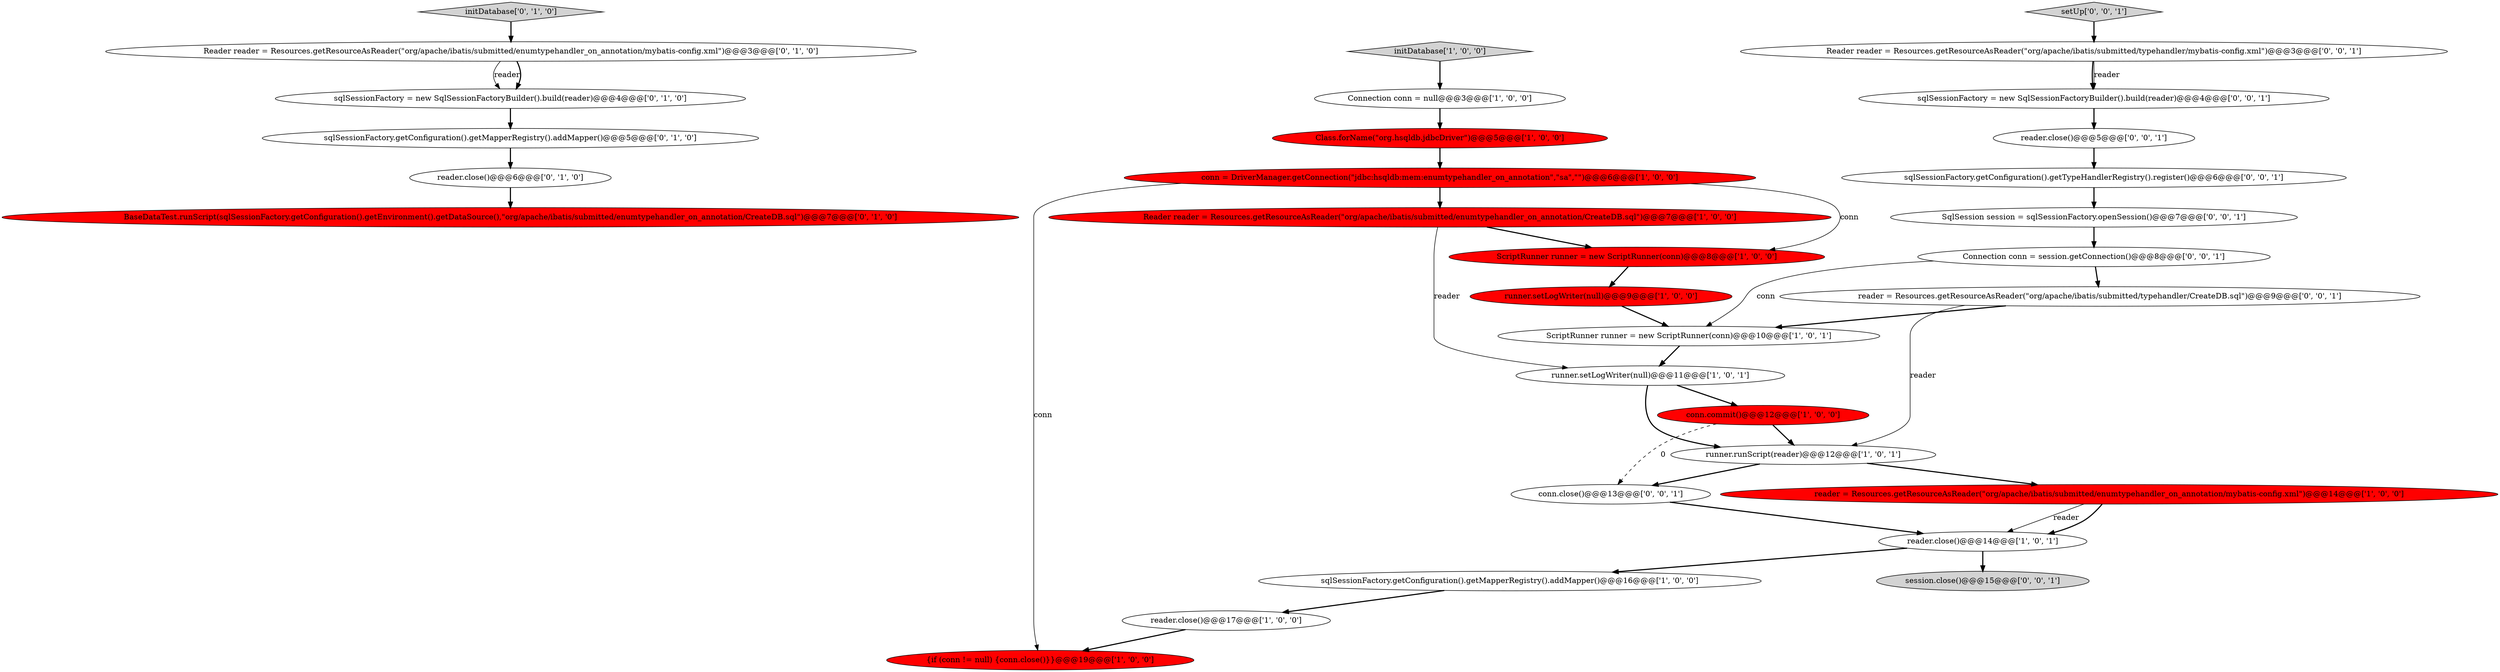 digraph {
20 [style = filled, label = "Reader reader = Resources.getResourceAsReader(\"org/apache/ibatis/submitted/enumtypehandler_on_annotation/mybatis-config.xml\")@@@3@@@['0', '1', '0']", fillcolor = white, shape = ellipse image = "AAA0AAABBB2BBB"];
14 [style = filled, label = "Class.forName(\"org.hsqldb.jdbcDriver\")@@@5@@@['1', '0', '0']", fillcolor = red, shape = ellipse image = "AAA1AAABBB1BBB"];
0 [style = filled, label = "initDatabase['1', '0', '0']", fillcolor = lightgray, shape = diamond image = "AAA0AAABBB1BBB"];
13 [style = filled, label = "reader.close()@@@14@@@['1', '0', '1']", fillcolor = white, shape = ellipse image = "AAA0AAABBB1BBB"];
12 [style = filled, label = "ScriptRunner runner = new ScriptRunner(conn)@@@8@@@['1', '0', '0']", fillcolor = red, shape = ellipse image = "AAA1AAABBB1BBB"];
4 [style = filled, label = "Connection conn = null@@@3@@@['1', '0', '0']", fillcolor = white, shape = ellipse image = "AAA0AAABBB1BBB"];
22 [style = filled, label = "conn.close()@@@13@@@['0', '0', '1']", fillcolor = white, shape = ellipse image = "AAA0AAABBB3BBB"];
24 [style = filled, label = "reader.close()@@@5@@@['0', '0', '1']", fillcolor = white, shape = ellipse image = "AAA0AAABBB3BBB"];
3 [style = filled, label = "reader = Resources.getResourceAsReader(\"org/apache/ibatis/submitted/enumtypehandler_on_annotation/mybatis-config.xml\")@@@14@@@['1', '0', '0']", fillcolor = red, shape = ellipse image = "AAA1AAABBB1BBB"];
30 [style = filled, label = "sqlSessionFactory = new SqlSessionFactoryBuilder().build(reader)@@@4@@@['0', '0', '1']", fillcolor = white, shape = ellipse image = "AAA0AAABBB3BBB"];
9 [style = filled, label = "conn.commit()@@@12@@@['1', '0', '0']", fillcolor = red, shape = ellipse image = "AAA1AAABBB1BBB"];
19 [style = filled, label = "initDatabase['0', '1', '0']", fillcolor = lightgray, shape = diamond image = "AAA0AAABBB2BBB"];
11 [style = filled, label = "runner.runScript(reader)@@@12@@@['1', '0', '1']", fillcolor = white, shape = ellipse image = "AAA0AAABBB1BBB"];
18 [style = filled, label = "sqlSessionFactory = new SqlSessionFactoryBuilder().build(reader)@@@4@@@['0', '1', '0']", fillcolor = white, shape = ellipse image = "AAA0AAABBB2BBB"];
31 [style = filled, label = "session.close()@@@15@@@['0', '0', '1']", fillcolor = lightgray, shape = ellipse image = "AAA0AAABBB3BBB"];
8 [style = filled, label = "ScriptRunner runner = new ScriptRunner(conn)@@@10@@@['1', '0', '1']", fillcolor = white, shape = ellipse image = "AAA0AAABBB1BBB"];
25 [style = filled, label = "Connection conn = session.getConnection()@@@8@@@['0', '0', '1']", fillcolor = white, shape = ellipse image = "AAA0AAABBB3BBB"];
6 [style = filled, label = "{if (conn != null) {conn.close()}}@@@19@@@['1', '0', '0']", fillcolor = red, shape = ellipse image = "AAA1AAABBB1BBB"];
15 [style = filled, label = "reader.close()@@@17@@@['1', '0', '0']", fillcolor = white, shape = ellipse image = "AAA0AAABBB1BBB"];
21 [style = filled, label = "BaseDataTest.runScript(sqlSessionFactory.getConfiguration().getEnvironment().getDataSource(),\"org/apache/ibatis/submitted/enumtypehandler_on_annotation/CreateDB.sql\")@@@7@@@['0', '1', '0']", fillcolor = red, shape = ellipse image = "AAA1AAABBB2BBB"];
28 [style = filled, label = "setUp['0', '0', '1']", fillcolor = lightgray, shape = diamond image = "AAA0AAABBB3BBB"];
29 [style = filled, label = "sqlSessionFactory.getConfiguration().getTypeHandlerRegistry().register()@@@6@@@['0', '0', '1']", fillcolor = white, shape = ellipse image = "AAA0AAABBB3BBB"];
7 [style = filled, label = "sqlSessionFactory.getConfiguration().getMapperRegistry().addMapper()@@@16@@@['1', '0', '0']", fillcolor = white, shape = ellipse image = "AAA0AAABBB1BBB"];
26 [style = filled, label = "SqlSession session = sqlSessionFactory.openSession()@@@7@@@['0', '0', '1']", fillcolor = white, shape = ellipse image = "AAA0AAABBB3BBB"];
27 [style = filled, label = "reader = Resources.getResourceAsReader(\"org/apache/ibatis/submitted/typehandler/CreateDB.sql\")@@@9@@@['0', '0', '1']", fillcolor = white, shape = ellipse image = "AAA0AAABBB3BBB"];
16 [style = filled, label = "sqlSessionFactory.getConfiguration().getMapperRegistry().addMapper()@@@5@@@['0', '1', '0']", fillcolor = white, shape = ellipse image = "AAA0AAABBB2BBB"];
5 [style = filled, label = "runner.setLogWriter(null)@@@9@@@['1', '0', '0']", fillcolor = red, shape = ellipse image = "AAA1AAABBB1BBB"];
10 [style = filled, label = "runner.setLogWriter(null)@@@11@@@['1', '0', '1']", fillcolor = white, shape = ellipse image = "AAA0AAABBB1BBB"];
1 [style = filled, label = "conn = DriverManager.getConnection(\"jdbc:hsqldb:mem:enumtypehandler_on_annotation\",\"sa\",\"\")@@@6@@@['1', '0', '0']", fillcolor = red, shape = ellipse image = "AAA1AAABBB1BBB"];
23 [style = filled, label = "Reader reader = Resources.getResourceAsReader(\"org/apache/ibatis/submitted/typehandler/mybatis-config.xml\")@@@3@@@['0', '0', '1']", fillcolor = white, shape = ellipse image = "AAA0AAABBB3BBB"];
17 [style = filled, label = "reader.close()@@@6@@@['0', '1', '0']", fillcolor = white, shape = ellipse image = "AAA0AAABBB2BBB"];
2 [style = filled, label = "Reader reader = Resources.getResourceAsReader(\"org/apache/ibatis/submitted/enumtypehandler_on_annotation/CreateDB.sql\")@@@7@@@['1', '0', '0']", fillcolor = red, shape = ellipse image = "AAA1AAABBB1BBB"];
5->8 [style = bold, label=""];
8->10 [style = bold, label=""];
30->24 [style = bold, label=""];
4->14 [style = bold, label=""];
12->5 [style = bold, label=""];
9->11 [style = bold, label=""];
23->30 [style = bold, label=""];
23->30 [style = solid, label="reader"];
2->10 [style = solid, label="reader"];
19->20 [style = bold, label=""];
26->25 [style = bold, label=""];
20->18 [style = solid, label="reader"];
9->22 [style = dashed, label="0"];
15->6 [style = bold, label=""];
24->29 [style = bold, label=""];
16->17 [style = bold, label=""];
14->1 [style = bold, label=""];
2->12 [style = bold, label=""];
29->26 [style = bold, label=""];
20->18 [style = bold, label=""];
25->27 [style = bold, label=""];
3->13 [style = solid, label="reader"];
25->8 [style = solid, label="conn"];
11->3 [style = bold, label=""];
0->4 [style = bold, label=""];
28->23 [style = bold, label=""];
13->7 [style = bold, label=""];
1->6 [style = solid, label="conn"];
11->22 [style = bold, label=""];
3->13 [style = bold, label=""];
7->15 [style = bold, label=""];
1->2 [style = bold, label=""];
10->9 [style = bold, label=""];
13->31 [style = bold, label=""];
17->21 [style = bold, label=""];
27->8 [style = bold, label=""];
1->12 [style = solid, label="conn"];
22->13 [style = bold, label=""];
27->11 [style = solid, label="reader"];
10->11 [style = bold, label=""];
18->16 [style = bold, label=""];
}

